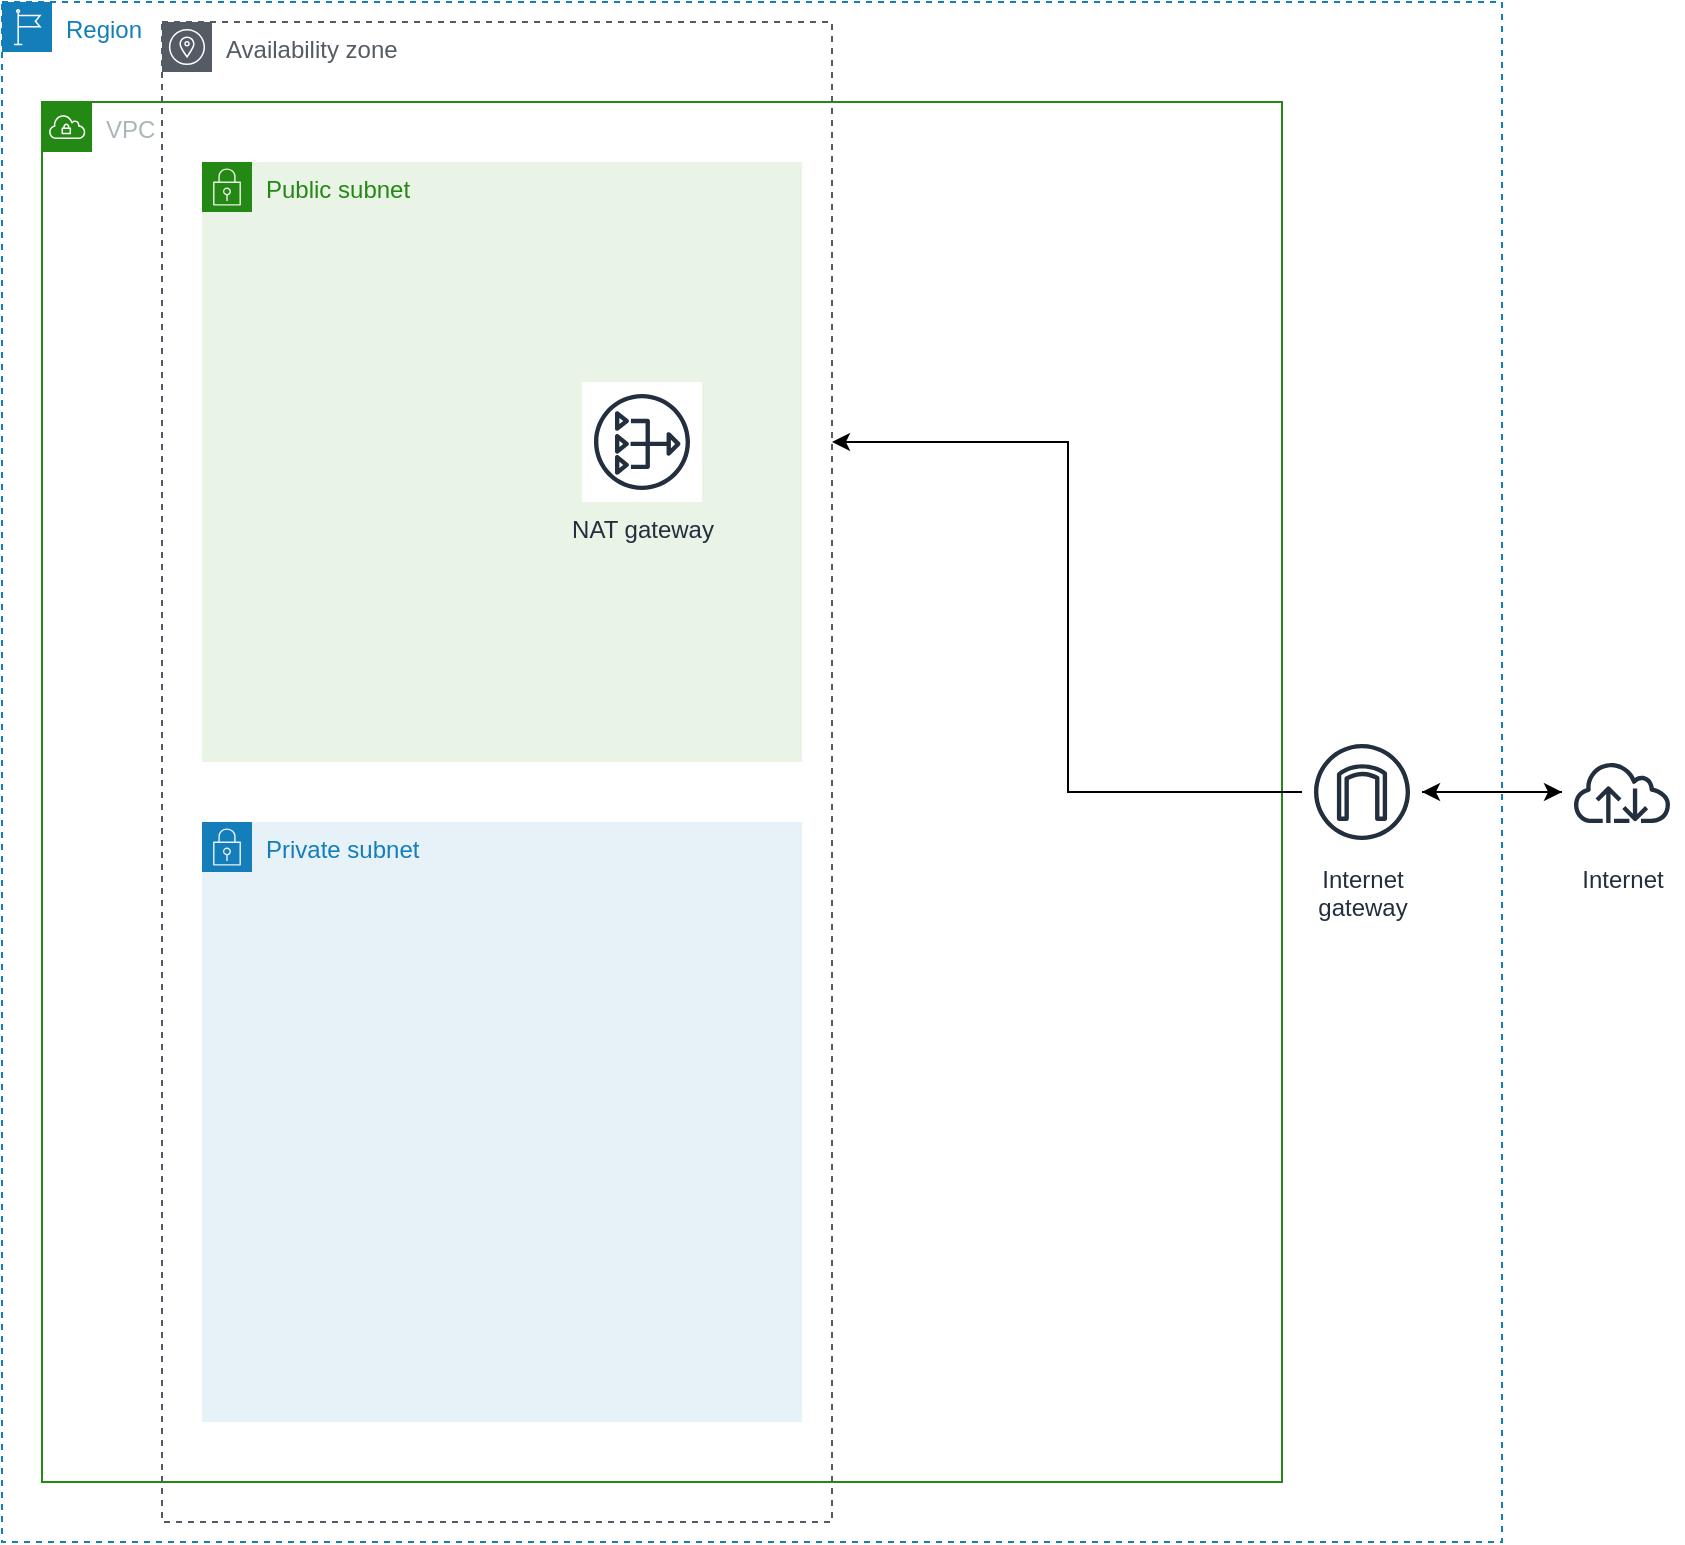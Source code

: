 <mxfile version="20.8.20" type="github"><diagram name="Page-1" id="FdOQBbUwAX1r84FCQm9W"><mxGraphModel dx="1602" dy="766" grid="1" gridSize="10" guides="1" tooltips="1" connect="1" arrows="1" fold="1" page="1" pageScale="1" pageWidth="850" pageHeight="1100" math="0" shadow="0"><root><mxCell id="0"/><mxCell id="1" parent="0"/><mxCell id="qebsEq_7ca0wQ7MxTER3-10" value="Region" style="points=[[0,0],[0.25,0],[0.5,0],[0.75,0],[1,0],[1,0.25],[1,0.5],[1,0.75],[1,1],[0.75,1],[0.5,1],[0.25,1],[0,1],[0,0.75],[0,0.5],[0,0.25]];outlineConnect=0;gradientColor=none;html=1;whiteSpace=wrap;fontSize=12;fontStyle=0;container=1;pointerEvents=0;collapsible=0;recursiveResize=0;shape=mxgraph.aws4.group;grIcon=mxgraph.aws4.group_region;strokeColor=#147EBA;fillColor=none;verticalAlign=top;align=left;spacingLeft=30;fontColor=#147EBA;dashed=1;" vertex="1" parent="1"><mxGeometry x="10" y="20" width="750" height="770" as="geometry"/></mxCell><mxCell id="qebsEq_7ca0wQ7MxTER3-11" value="VPC" style="points=[[0,0],[0.25,0],[0.5,0],[0.75,0],[1,0],[1,0.25],[1,0.5],[1,0.75],[1,1],[0.75,1],[0.5,1],[0.25,1],[0,1],[0,0.75],[0,0.5],[0,0.25]];outlineConnect=0;gradientColor=none;html=1;whiteSpace=wrap;fontSize=12;fontStyle=0;container=1;pointerEvents=0;collapsible=0;recursiveResize=0;shape=mxgraph.aws4.group;grIcon=mxgraph.aws4.group_vpc;strokeColor=#248814;fillColor=none;verticalAlign=top;align=left;spacingLeft=30;fontColor=#AAB7B8;dashed=0;" vertex="1" parent="qebsEq_7ca0wQ7MxTER3-10"><mxGeometry x="20" y="50" width="620" height="690" as="geometry"/></mxCell><mxCell id="qebsEq_7ca0wQ7MxTER3-12" value="Availability zone" style="sketch=0;outlineConnect=0;gradientColor=none;html=1;whiteSpace=wrap;fontSize=12;fontStyle=0;shape=mxgraph.aws4.group;grIcon=mxgraph.aws4.group_availability_zone;strokeColor=#545B64;fillColor=none;verticalAlign=top;align=left;spacingLeft=30;fontColor=#545B64;dashed=1;" vertex="1" parent="qebsEq_7ca0wQ7MxTER3-10"><mxGeometry x="80" y="10" width="335" height="750" as="geometry"/></mxCell><mxCell id="qebsEq_7ca0wQ7MxTER3-3" value="Public subnet" style="points=[[0,0],[0.25,0],[0.5,0],[0.75,0],[1,0],[1,0.25],[1,0.5],[1,0.75],[1,1],[0.75,1],[0.5,1],[0.25,1],[0,1],[0,0.75],[0,0.5],[0,0.25]];outlineConnect=0;gradientColor=none;html=1;whiteSpace=wrap;fontSize=12;fontStyle=0;container=1;pointerEvents=0;collapsible=0;recursiveResize=0;shape=mxgraph.aws4.group;grIcon=mxgraph.aws4.group_security_group;grStroke=0;strokeColor=#248814;fillColor=#E9F3E6;verticalAlign=top;align=left;spacingLeft=30;fontColor=#248814;dashed=0;" vertex="1" parent="qebsEq_7ca0wQ7MxTER3-10"><mxGeometry x="100" y="80" width="300" height="300" as="geometry"/></mxCell><mxCell id="qebsEq_7ca0wQ7MxTER3-2" value="Private subnet" style="points=[[0,0],[0.25,0],[0.5,0],[0.75,0],[1,0],[1,0.25],[1,0.5],[1,0.75],[1,1],[0.75,1],[0.5,1],[0.25,1],[0,1],[0,0.75],[0,0.5],[0,0.25]];outlineConnect=0;gradientColor=none;html=1;whiteSpace=wrap;fontSize=12;fontStyle=0;container=1;pointerEvents=0;collapsible=0;recursiveResize=0;shape=mxgraph.aws4.group;grIcon=mxgraph.aws4.group_security_group;grStroke=0;strokeColor=#147EBA;fillColor=#E6F2F8;verticalAlign=top;align=left;spacingLeft=30;fontColor=#147EBA;dashed=0;" vertex="1" parent="qebsEq_7ca0wQ7MxTER3-10"><mxGeometry x="100" y="410" width="300" height="300" as="geometry"/></mxCell><mxCell id="qebsEq_7ca0wQ7MxTER3-8" value="NAT gateway" style="sketch=0;outlineConnect=0;fontColor=#232F3E;gradientColor=none;strokeColor=#232F3E;fillColor=#ffffff;dashed=0;verticalLabelPosition=bottom;verticalAlign=top;align=center;html=1;fontSize=12;fontStyle=0;aspect=fixed;shape=mxgraph.aws4.resourceIcon;resIcon=mxgraph.aws4.nat_gateway;" vertex="1" parent="qebsEq_7ca0wQ7MxTER3-10"><mxGeometry x="290" y="190" width="60" height="60" as="geometry"/></mxCell><mxCell id="qebsEq_7ca0wQ7MxTER3-17" style="edgeStyle=orthogonalEdgeStyle;rounded=0;orthogonalLoop=1;jettySize=auto;html=1;" edge="1" parent="qebsEq_7ca0wQ7MxTER3-10" source="qebsEq_7ca0wQ7MxTER3-6" target="qebsEq_7ca0wQ7MxTER3-12"><mxGeometry relative="1" as="geometry"><Array as="points"><mxPoint x="533" y="395"/><mxPoint x="533" y="220"/></Array></mxGeometry></mxCell><mxCell id="qebsEq_7ca0wQ7MxTER3-6" value="Internet&#xA;gateway" style="sketch=0;outlineConnect=0;fontColor=#232F3E;gradientColor=none;strokeColor=#232F3E;fillColor=#ffffff;dashed=0;verticalLabelPosition=bottom;verticalAlign=top;align=center;html=1;fontSize=12;fontStyle=0;aspect=fixed;shape=mxgraph.aws4.resourceIcon;resIcon=mxgraph.aws4.internet_gateway;" vertex="1" parent="qebsEq_7ca0wQ7MxTER3-10"><mxGeometry x="650" y="365" width="60" height="60" as="geometry"/></mxCell><mxCell id="qebsEq_7ca0wQ7MxTER3-16" style="edgeStyle=orthogonalEdgeStyle;rounded=0;orthogonalLoop=1;jettySize=auto;html=1;" edge="1" parent="1" source="qebsEq_7ca0wQ7MxTER3-7" target="qebsEq_7ca0wQ7MxTER3-6"><mxGeometry relative="1" as="geometry"/></mxCell><mxCell id="qebsEq_7ca0wQ7MxTER3-7" value="Internet" style="sketch=0;outlineConnect=0;fontColor=#232F3E;gradientColor=none;strokeColor=#232F3E;fillColor=#ffffff;dashed=0;verticalLabelPosition=bottom;verticalAlign=top;align=center;html=1;fontSize=12;fontStyle=0;aspect=fixed;shape=mxgraph.aws4.resourceIcon;resIcon=mxgraph.aws4.internet;" vertex="1" parent="1"><mxGeometry x="790" y="385" width="60" height="60" as="geometry"/></mxCell><mxCell id="qebsEq_7ca0wQ7MxTER3-14" style="edgeStyle=orthogonalEdgeStyle;rounded=0;orthogonalLoop=1;jettySize=auto;html=1;" edge="1" parent="1" source="qebsEq_7ca0wQ7MxTER3-6" target="qebsEq_7ca0wQ7MxTER3-7"><mxGeometry relative="1" as="geometry"/></mxCell></root></mxGraphModel></diagram></mxfile>
